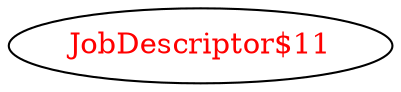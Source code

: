 digraph dependencyGraph {
 concentrate=true;
 ranksep="2.0";
 rankdir="LR"; 
 splines="ortho";
"JobDescriptor$11" [fontcolor="red"];
}